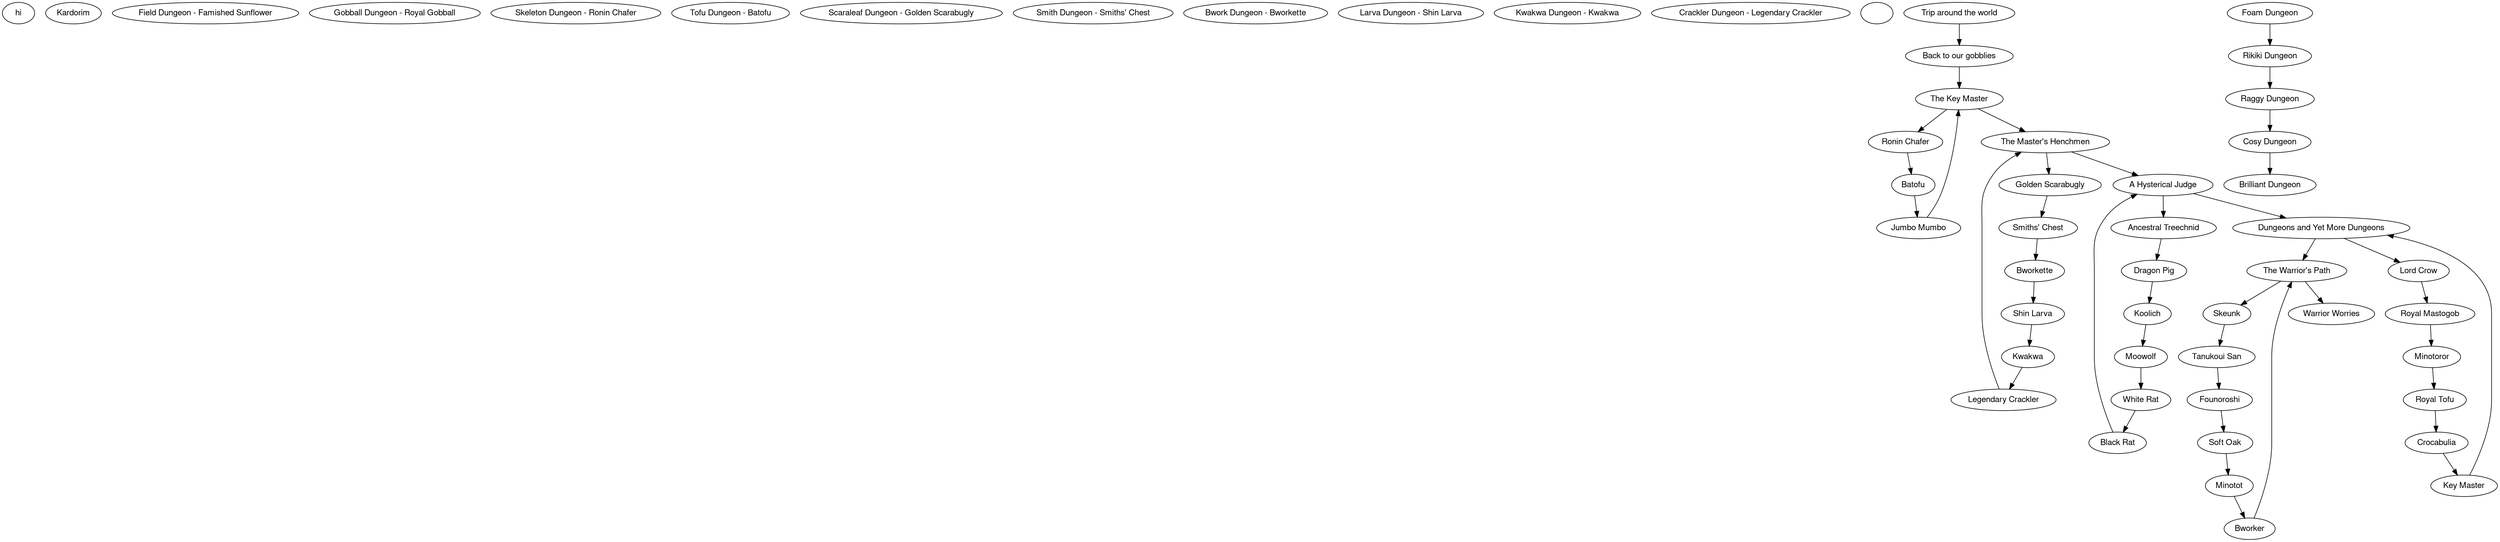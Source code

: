 # Place the cursor inside "graph" to get some refactoring options

digraph {
fontname="Helvetica,Arial,sans-serif"
	node [fontname="Helvetica,Arial,sans-serif"]
	edge [fontname="Helvetica,Arial,sans-serif"]
	subgraph "Dungeons" {
		10000 [label="dungeon template"];
		10001 [label="Kardorim"];
		10002 [label="Field Dungeon - Famished Sunflower"];
		10003 [label="Gobball Dungeon - Royal Gobball"];
		10004 [label="Skeleton Dungeon - Ronin Chafer"];
		10005 [label="Tofu Dungeon - Batofu"];
		10006 [label="Scaraleaf Dungeon - Golden Scarabugly"];
		10007 [label="Smith Dungeon - Smiths' Chest"];
		10008 [label="Bwork Dungeon - Bworkette"];
		10009 [label="Larva Dungeon - Shin Larva"];
		10010 [label="Kwakwa Dungeon - Kwakwa"];
		10011 [label="Crackler Dungeon - Legendary Crackler"];
		10012 [label=""];
		10000 [label=""];
		10000 [label=""];
		10000 [label=""];
		10000 [label=""];
		10000 [label=""];
		10000 [label=""];
		10000 [label=""];
		10000 [label=""];
		10000 [label=""];
		10000 [label=""];
		10000 [label=""];
		10000 [label=""];
		10000 [label="hi"];
	}
	subgraph "Metamunch Kin"{
	    1 [label="Trip around the world"];
	    2 [label="Back to our gobblies"];

	    1 -> 2;

	}

	subgraph "The Key Master" {
	    3 [label="The Key Master"];
	    4 [label="Ronin Chafer"];
	    5 [label="Batofu"];
	    6 [label="Jumbo Mumbo"];
	    style=filled;
		color=lightgrey;
		node [style=filled,color=white];
		label = "process #1";


	    2 -> 3 -> 4 -> 5 -> 6 -> 3
	}
	subgraph "The Master's Henchmen" {
	    7 [label="The Master's Henchmen"];
	    8 [label="Golden Scarabugly"];
	    9 [label="Smiths' Chest"];
	    10 [label="Bworkette"];
	    11 [label="Shin Larva"];
	    12 [label="Kwakwa"];
	    13 [label="Legendary Crackler"];

	    3 -> 7 -> 8 -> 9 -> 10 -> 11 -> 12 -> 13 -> 7;
	}
	subgraph "A Hysterical Judge" {
	    14 [label="A Hysterical Judge"];
	    15 [label="Ancestral Treechnid"];
	    16 [label="Dragon Pig"];
	    17 [label="Koolich"];
	    18 [label="Moowolf"];
	    19 [label="White Rat"];
	    20 [label="Black Rat"];
	    7 -> 14 -> 15 -> 16 -> 17 -> 18 -> 19 -> 20 -> 14;
	}
	subgraph "Dungeons and Yet More Dungeons" {
	    21 [label="Dungeons and Yet More Dungeons"];
	    22 [label="Lord Crow"];
	    23 [label="Royal Mastogob"];
	    24 [label="Minotoror"];
	    25 [label="Royal Tofu"];
	    26 [label="Crocabulia"];
	    27 [label="Key Master"];
	    14 -> 21 -> 22 -> 23 -> 24 -> 25 -> 26 -> 27 -> 21
	}
	subgraph "The Warrior's Path" {
	    28 [label="The Warrior's Path"];
	    29 [label="Skeunk"];
	    30 [label="Tanukoui San"];
	    31 [label="Founoroshi"];
	    32 [label="Soft Oak"];
	    33 [label="Minotot"];
	    34 [label="Bworker"];
	    21 -> 28 -> 29 -> 30 -> 31 -> 32 -> 33 -> 34 -> 28;
	}
	subgraph "Belina Thumb" {
	    35 [label="Foam Dungeon"];
	    36 [label="Rikiki Dungeon"];
	    37 [label="Raggy Dungeon"];
	    38 [label="Cosy Dungeon"];
	    39 [label="Brilliant Dungeon"];
	    35 -> 36 -> 37 -> 38 -> 39;
	}
	subgraph "Warrior Worries" {
	    42 [label="Warrior Worries"]
	    28 -> 42;
	}
}
